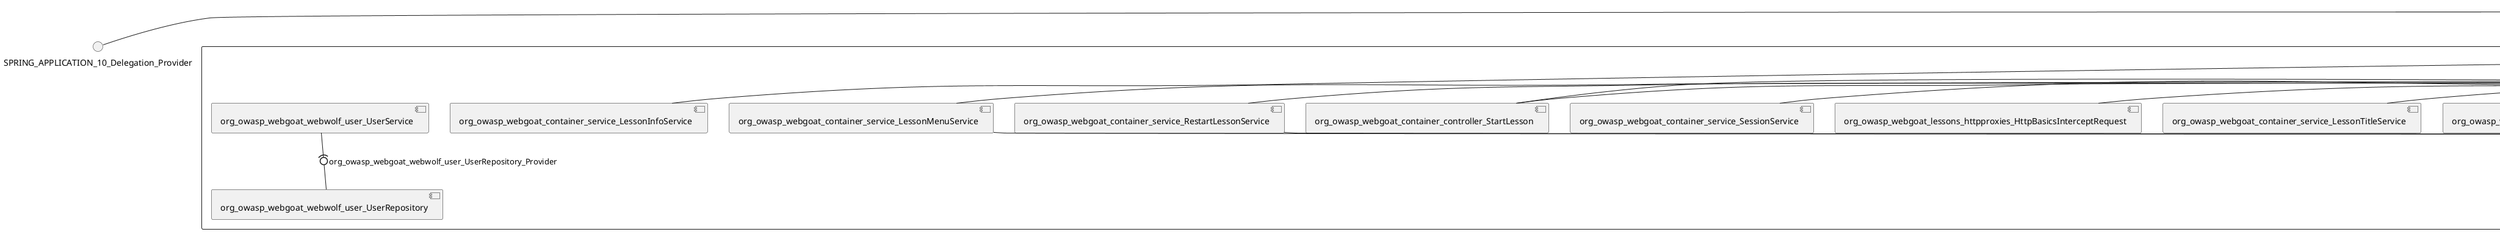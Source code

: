@startuml
skinparam fixCircleLabelOverlapping true
skinparam componentStyle uml2
() SPRING_APPLICATION_10_Delegation_Provider
() SPRING_APPLICATION_11_Delegation_Provider
() SPRING_APPLICATION_12_Delegation_Provider
() SPRING_APPLICATION_13_Delegation_Provider
() SPRING_APPLICATION_14_Delegation_Provider
() SPRING_APPLICATION_15_Delegation_Provider
() SPRING_APPLICATION_16_Delegation_Provider
() SPRING_APPLICATION_2_Delegation_Provider
() SPRING_APPLICATION_3_Delegation_Provider
() SPRING_APPLICATION_4_Delegation_Provider
() SPRING_APPLICATION_5_Delegation_Provider
() SPRING_APPLICATION_6_Delegation_Provider
() SPRING_APPLICATION_7_Delegation_Provider
() SPRING_APPLICATION_8_Delegation_Provider
() SPRING_APPLICATION_9_Delegation_Provider
() SPRING_APPLICATION_BypassRestrictions_FieldRestrictions_POST_Delegation_Provider
() SPRING_APPLICATION_BypassRestrictions_frontendValidation_POST_Delegation_Provider
() SPRING_APPLICATION_ChromeDevTools_dummy_POST_Delegation_Provider
() SPRING_APPLICATION_ChromeDevTools_network_POST_Delegation_Provider
() SPRING_APPLICATION_CrossSiteScriptingStored_stored_xss_POST_Delegation_Provider
() SPRING_APPLICATION_CrossSiteScriptingStored_stored_xss_follow_up_POST_Delegation_Provider
() SPRING_APPLICATION_CrossSiteScripting_attack1_POST_Delegation_Provider
() SPRING_APPLICATION_CrossSiteScripting_attack3_POST_Delegation_Provider
() SPRING_APPLICATION_CrossSiteScripting_attack4_POST_Delegation_Provider
() SPRING_APPLICATION_CrossSiteScripting_attack5a_GET_Delegation_Provider
() SPRING_APPLICATION_CrossSiteScripting_attack6a_POST_Delegation_Provider
() SPRING_APPLICATION_CrossSiteScripting_dom_follow_up_POST_Delegation_Provider
() SPRING_APPLICATION_CrossSiteScripting_phone_home_xss_POST_Delegation_Provider
() SPRING_APPLICATION_CrossSiteScripting_quiz_GET_POST_Delegation_Provider
() SPRING_APPLICATION_Delegation_Provider
() SPRING_APPLICATION_GET_10_Delegation_Provider
() SPRING_APPLICATION_GET_11_Delegation_Provider
() SPRING_APPLICATION_GET_2_Delegation_Provider
() SPRING_APPLICATION_GET_3_Delegation_Provider
() SPRING_APPLICATION_GET_4_Delegation_Provider
() SPRING_APPLICATION_GET_5_Delegation_Provider
() SPRING_APPLICATION_GET_6_Delegation_Provider
() SPRING_APPLICATION_GET_7_Delegation_Provider
() SPRING_APPLICATION_GET_8_Delegation_Provider
() SPRING_APPLICATION_GET_9_Delegation_Provider
() SPRING_APPLICATION_GET_Delegation_Provider
() SPRING_APPLICATION_HtmlTampering_task_POST_Delegation_Provider
() SPRING_APPLICATION_HttpBasics_attack1_POST_Delegation_Provider
() SPRING_APPLICATION_HttpBasics_attack2_POST_Delegation_Provider
() SPRING_APPLICATION_IDOR_diff_attributes_POST_Delegation_Provider
() SPRING_APPLICATION_IDOR_login_POST_Delegation_Provider
() SPRING_APPLICATION_IDOR_profile_alt_path_POST_Delegation_Provider
() SPRING_APPLICATION_InsecureDeserialization_task_POST_Delegation_Provider
() SPRING_APPLICATION_InsecureLogin_Delegation_Provider
() SPRING_APPLICATION_JWT_decode_POST_Delegation_Provider
() SPRING_APPLICATION_JWT_jku_Delegation_Provider
() SPRING_APPLICATION_JWT_kid_Delegation_Provider
() SPRING_APPLICATION_JWT_quiz_GET_POST_Delegation_Provider
() SPRING_APPLICATION_JWT_refresh_Delegation_Provider
() SPRING_APPLICATION_JWT_secret_POST_Delegation_Provider
() SPRING_APPLICATION_JWT_votings_Delegation_Provider
() SPRING_APPLICATION_LogSpoofing_log_bleeding_POST_Delegation_Provider
() SPRING_APPLICATION_LogSpoofing_log_spoofing_POST_Delegation_Provider
() SPRING_APPLICATION_POST_10_Delegation_Provider
() SPRING_APPLICATION_POST_11_Delegation_Provider
() SPRING_APPLICATION_POST_12_Delegation_Provider
() SPRING_APPLICATION_POST_13_Delegation_Provider
() SPRING_APPLICATION_POST_14_Delegation_Provider
() SPRING_APPLICATION_POST_15_Delegation_Provider
() SPRING_APPLICATION_POST_16_Delegation_Provider
() SPRING_APPLICATION_POST_17_Delegation_Provider
() SPRING_APPLICATION_POST_18_Delegation_Provider
() SPRING_APPLICATION_POST_2_Delegation_Provider
() SPRING_APPLICATION_POST_3_Delegation_Provider
() SPRING_APPLICATION_POST_4_Delegation_Provider
() SPRING_APPLICATION_POST_5_Delegation_Provider
() SPRING_APPLICATION_POST_6_Delegation_Provider
() SPRING_APPLICATION_POST_7_Delegation_Provider
() SPRING_APPLICATION_POST_8_Delegation_Provider
() SPRING_APPLICATION_POST_9_Delegation_Provider
() SPRING_APPLICATION_POST_Delegation_Provider
() SPRING_APPLICATION_PUT_Delegation_Provider
() SPRING_APPLICATION_PasswordReset_ForgotPassword_create_password_reset_link_POST_Delegation_Provider
() SPRING_APPLICATION_PasswordReset_SecurityQuestions_POST_Delegation_Provider
() SPRING_APPLICATION_PasswordReset_reset_Delegation_Provider
() SPRING_APPLICATION_PasswordReset_simple_mail_reset_POST_Delegation_Provider
() SPRING_APPLICATION_PathTraversal_profile_picture_GET_Delegation_Provider
() SPRING_APPLICATION_PathTraversal_profile_picture_fix_GET_Delegation_Provider
() SPRING_APPLICATION_PathTraversal_profile_upload_POST_Delegation_Provider
() SPRING_APPLICATION_PathTraversal_profile_upload_fix_POST_Delegation_Provider
() SPRING_APPLICATION_PathTraversal_profile_upload_remove_user_input_POST_Delegation_Provider
() SPRING_APPLICATION_PathTraversal_random_POST_Delegation_Provider
() SPRING_APPLICATION_PathTraversal_random_picture_GET_Delegation_Provider
() SPRING_APPLICATION_PathTraversal_zip_slip_Delegation_Provider
() SPRING_APPLICATION_SSRF_task1_POST_Delegation_Provider
() SPRING_APPLICATION_SSRF_task2_POST_Delegation_Provider
() SPRING_APPLICATION_SecurePasswords_assignment_POST_Delegation_Provider
() SPRING_APPLICATION_SqlInjectionAdvanced_attack6a_POST_Delegation_Provider
() SPRING_APPLICATION_SqlInjectionAdvanced_attack6b_POST_Delegation_Provider
() SPRING_APPLICATION_SqlInjectionAdvanced_challenge_Login_POST_Delegation_Provider
() SPRING_APPLICATION_SqlInjectionAdvanced_challenge_PUT_Delegation_Provider
() SPRING_APPLICATION_SqlInjectionAdvanced_quiz_GET_POST_Delegation_Provider
() SPRING_APPLICATION_SqlInjectionMitigations_attack10a_POST_Delegation_Provider
() SPRING_APPLICATION_SqlInjectionMitigations_attack10b_POST_Delegation_Provider
() SPRING_APPLICATION_SqlInjectionMitigations_attack12a_POST_Delegation_Provider
() SPRING_APPLICATION_SqlInjectionMitigations_servers_GET_Delegation_Provider
() SPRING_APPLICATION_SqlInjection_assignment5a_POST_Delegation_Provider
() SPRING_APPLICATION_SqlInjection_assignment5b_POST_Delegation_Provider
() SPRING_APPLICATION_SqlInjection_attack10_POST_Delegation_Provider
() SPRING_APPLICATION_SqlInjection_attack2_POST_Delegation_Provider
() SPRING_APPLICATION_SqlInjection_attack3_POST_Delegation_Provider
() SPRING_APPLICATION_SqlInjection_attack4_POST_Delegation_Provider
() SPRING_APPLICATION_SqlInjection_attack5_POST_Delegation_Provider
() SPRING_APPLICATION_SqlInjection_attack8_POST_Delegation_Provider
() SPRING_APPLICATION_SqlInjection_attack9_POST_Delegation_Provider
() SPRING_APPLICATION_SqlOnlyInputValidationOnKeywords_attack_POST_Delegation_Provider
() SPRING_APPLICATION_SqlOnlyInputValidation_attack_POST_Delegation_Provider
() SPRING_APPLICATION_VulnerableComponents_attack1_POST_Delegation_Provider
() SPRING_APPLICATION_WebWolf_GET_Delegation_Provider
() SPRING_APPLICATION_WebWolf_landing_Delegation_Provider
() SPRING_APPLICATION_WebWolf_mail_Delegation_Provider
() SPRING_APPLICATION_challenge_1_POST_Delegation_Provider
() SPRING_APPLICATION_challenge_5_POST_Delegation_Provider
() SPRING_APPLICATION_challenge_7_Delegation_Provider
() SPRING_APPLICATION_challenge_8_Delegation_Provider
() SPRING_APPLICATION_challenge_logo_Delegation_Provider
() SPRING_APPLICATION_cia_quiz_GET_POST_Delegation_Provider
() SPRING_APPLICATION_clientSideFiltering_attack1_POST_Delegation_Provider
() SPRING_APPLICATION_clientSideFiltering_challenge_store_coupons_GET_Delegation_Provider
() SPRING_APPLICATION_clientSideFiltering_getItForFree_POST_Delegation_Provider
() SPRING_APPLICATION_clientSideFiltering_salaries_GET_Delegation_Provider
() SPRING_APPLICATION_crypto_encoding_basic_auth_POST_Delegation_Provider
() SPRING_APPLICATION_crypto_encoding_xor_POST_Delegation_Provider
() SPRING_APPLICATION_crypto_hashing_POST_Delegation_Provider
() SPRING_APPLICATION_crypto_secure_defaults_POST_Delegation_Provider
() SPRING_APPLICATION_crypto_signing_verify_POST_Delegation_Provider
() SPRING_APPLICATION_csrf_feedback_message_POST_Delegation_Provider
() SPRING_APPLICATION_csrf_review_POST_Delegation_Provider
() SPRING_APPLICATION_files_GET_Delegation_Provider
() SPRING_APPLICATION_fileupload_POST_Delegation_Provider
() SPRING_APPLICATION_jwt_Delegation_Provider
() SPRING_APPLICATION_landing_Delegation_Provider
() SPRING_APPLICATION_lesson_template_Delegation_Provider
() SPRING_APPLICATION_login_oauth_mvc_GET_Delegation_Provider
() SPRING_APPLICATION_mail_DELETE_GET_POST_Delegation_Provider
() SPRING_APPLICATION_register_mvc_POST_Delegation_Provider
() SPRING_APPLICATION_registration_GET_Delegation_Provider
() SPRING_APPLICATION_requests_GET_Delegation_Provider
() SPRING_APPLICATION_scoreboard_data_GET_Delegation_Provider
() SPRING_APPLICATION_server_directory_GET_Delegation_Provider
() SPRING_APPLICATION_service_debug_labels_mvc_Delegation_Provider
() SPRING_APPLICATION_service_lessonoverview_mvc_Delegation_Provider
() SPRING_APPLICATION_xxe_comments_GET_Delegation_Provider
rectangle System {
[org_owasp_webgoat_container_HammerHead] [[webgoat-webgoat.repository#_oWmZAlX3Ee-Qk4FPP08dXQ]]
[org_owasp_webgoat_container_WebWolfRedirect] [[webgoat-webgoat.repository#_oWmZAlX3Ee-Qk4FPP08dXQ]]
[org_owasp_webgoat_container_controller_StartLesson] [[webgoat-webgoat.repository#_oWmZAlX3Ee-Qk4FPP08dXQ]]
[org_owasp_webgoat_container_controller_Welcome] [[webgoat-webgoat.repository#_oWmZAlX3Ee-Qk4FPP08dXQ]]
[org_owasp_webgoat_container_i18n_PluginMessages_Provider] [[webgoat-webgoat.repository#_oWmZAlX3Ee-Qk4FPP08dXQ]]
[org_owasp_webgoat_container_report_ReportCardController] [[webgoat-webgoat.repository#_oWmZAlX3Ee-Qk4FPP08dXQ]]
[org_owasp_webgoat_container_service_EnvironmentService] [[webgoat-webgoat.repository#_oWmZAlX3Ee-Qk4FPP08dXQ]]
[org_owasp_webgoat_container_service_HintService] [[webgoat-webgoat.repository#_oWmZAlX3Ee-Qk4FPP08dXQ]]
[org_owasp_webgoat_container_service_LabelDebugService] [[webgoat-webgoat.repository#_oWmZAlX3Ee-Qk4FPP08dXQ]]
[org_owasp_webgoat_container_service_LabelService] [[webgoat-webgoat.repository#_oWmZAlX3Ee-Qk4FPP08dXQ]]
[org_owasp_webgoat_container_service_LessonInfoService] [[webgoat-webgoat.repository#_oWmZAlX3Ee-Qk4FPP08dXQ]]
[org_owasp_webgoat_container_service_LessonMenuService] [[webgoat-webgoat.repository#_oWmZAlX3Ee-Qk4FPP08dXQ]]
[org_owasp_webgoat_container_service_LessonProgressService] [[webgoat-webgoat.repository#_oWmZAlX3Ee-Qk4FPP08dXQ]]
[org_owasp_webgoat_container_service_LessonTitleService] [[webgoat-webgoat.repository#_oWmZAlX3Ee-Qk4FPP08dXQ]]
[org_owasp_webgoat_container_service_RestartLessonService] [[webgoat-webgoat.repository#_oWmZAlX3Ee-Qk4FPP08dXQ]]
[org_owasp_webgoat_container_service_SessionService] [[webgoat-webgoat.repository#_oWmZAlX3Ee-Qk4FPP08dXQ]]
[org_owasp_webgoat_container_session_UserSessionData_Provider] [[webgoat-webgoat.repository#_oWmZAlX3Ee-Qk4FPP08dXQ]]
[org_owasp_webgoat_container_session_WebSession_Provider] [[webgoat-webgoat.repository#_oWmZAlX3Ee-Qk4FPP08dXQ]]
[org_owasp_webgoat_container_users_RegistrationController] [[webgoat-webgoat.repository#_oWmZAlX3Ee-Qk4FPP08dXQ]]
[org_owasp_webgoat_container_users_Scoreboard] [[webgoat-webgoat.repository#_oWmZAlX3Ee-Qk4FPP08dXQ]]
[org_owasp_webgoat_container_users_UserProgressRepository] [[webgoat-webgoat.repository#_oWmZAlX3Ee-Qk4FPP08dXQ]]
[org_owasp_webgoat_container_users_UserRepository] [[webgoat-webgoat.repository#_oWmZAlX3Ee-Qk4FPP08dXQ]]
[org_owasp_webgoat_container_users_UserService] [[webgoat-webgoat.repository#_oWmZAlX3Ee-Qk4FPP08dXQ]]
[org_owasp_webgoat_lessons_authbypass_VerifyAccount] [[webgoat-webgoat.repository#_oWmZAlX3Ee-Qk4FPP08dXQ]]
[org_owasp_webgoat_lessons_bypassrestrictions_BypassRestrictionsFieldRestrictions] [[webgoat-webgoat.repository#_oWmZAlX3Ee-Qk4FPP08dXQ]]
[org_owasp_webgoat_lessons_bypassrestrictions_BypassRestrictionsFrontendValidation] [[webgoat-webgoat.repository#_oWmZAlX3Ee-Qk4FPP08dXQ]]
[org_owasp_webgoat_lessons_challenges_FlagController] [[webgoat-webgoat.repository#_oWmZAlX3Ee-Qk4FPP08dXQ]]
[org_owasp_webgoat_lessons_challenges_challenge1_Assignment1] [[webgoat-webgoat.repository#_oWmZAlX3Ee-Qk4FPP08dXQ]]
[org_owasp_webgoat_lessons_challenges_challenge1_ImageServlet] [[webgoat-webgoat.repository#_oWmZAlX3Ee-Qk4FPP08dXQ]]
[org_owasp_webgoat_lessons_challenges_challenge5_Assignment5] [[webgoat-webgoat.repository#_oWmZAlX3Ee-Qk4FPP08dXQ]]
[org_owasp_webgoat_lessons_challenges_challenge7_Assignment7] [[webgoat-webgoat.repository#_oWmZAlX3Ee-Qk4FPP08dXQ]]
[org_owasp_webgoat_lessons_challenges_challenge8_Assignment8] [[webgoat-webgoat.repository#_oWmZAlX3Ee-Qk4FPP08dXQ]]
[org_owasp_webgoat_lessons_chromedevtools_NetworkDummy] [[webgoat-webgoat.repository#_oWmZAlX3Ee-Qk4FPP08dXQ]]
[org_owasp_webgoat_lessons_chromedevtools_NetworkLesson] [[webgoat-webgoat.repository#_oWmZAlX3Ee-Qk4FPP08dXQ]]
[org_owasp_webgoat_lessons_cia_CIAQuiz] [[webgoat-webgoat.repository#_oWmZAlX3Ee-Qk4FPP08dXQ]]
[org_owasp_webgoat_lessons_clientsidefiltering_ClientSideFilteringAssignment] [[webgoat-webgoat.repository#_oWmZAlX3Ee-Qk4FPP08dXQ]]
[org_owasp_webgoat_lessons_clientsidefiltering_ClientSideFilteringFreeAssignment] [[webgoat-webgoat.repository#_oWmZAlX3Ee-Qk4FPP08dXQ]]
[org_owasp_webgoat_lessons_clientsidefiltering_Salaries] [[webgoat-webgoat.repository#_oWmZAlX3Ee-Qk4FPP08dXQ]]
[org_owasp_webgoat_lessons_clientsidefiltering_ShopEndpoint] [[webgoat-webgoat.repository#_oWmZAlX3Ee-Qk4FPP08dXQ]]
[org_owasp_webgoat_lessons_cryptography_EncodingAssignment] [[webgoat-webgoat.repository#_oWmZAlX3Ee-Qk4FPP08dXQ]]
[org_owasp_webgoat_lessons_cryptography_HashingAssignment] [[webgoat-webgoat.repository#_oWmZAlX3Ee-Qk4FPP08dXQ]]
[org_owasp_webgoat_lessons_cryptography_SecureDefaultsAssignment] [[webgoat-webgoat.repository#_oWmZAlX3Ee-Qk4FPP08dXQ]]
[org_owasp_webgoat_lessons_cryptography_SigningAssignment] [[webgoat-webgoat.repository#_oWmZAlX3Ee-Qk4FPP08dXQ]]
[org_owasp_webgoat_lessons_cryptography_XOREncodingAssignment] [[webgoat-webgoat.repository#_oWmZAlX3Ee-Qk4FPP08dXQ]]
[org_owasp_webgoat_lessons_csrf_CSRFConfirmFlag1] [[webgoat-webgoat.repository#_oWmZAlX3Ee-Qk4FPP08dXQ]]
[org_owasp_webgoat_lessons_csrf_CSRFFeedback] [[webgoat-webgoat.repository#_oWmZAlX3Ee-Qk4FPP08dXQ]]
[org_owasp_webgoat_lessons_csrf_CSRFGetFlag] [[webgoat-webgoat.repository#_oWmZAlX3Ee-Qk4FPP08dXQ]]
[org_owasp_webgoat_lessons_csrf_CSRFLogin] [[webgoat-webgoat.repository#_oWmZAlX3Ee-Qk4FPP08dXQ]]
[org_owasp_webgoat_lessons_csrf_ForgedReviews] [[webgoat-webgoat.repository#_oWmZAlX3Ee-Qk4FPP08dXQ]]
[org_owasp_webgoat_lessons_csrf_ObjectMapper_Provider] [[webgoat-webgoat.repository#_oWmZAlX3Ee-Qk4FPP08dXQ]]
[org_owasp_webgoat_lessons_deserialization_InsecureDeserializationTask] [[webgoat-webgoat.repository#_oWmZAlX3Ee-Qk4FPP08dXQ]]
[org_owasp_webgoat_lessons_hijacksession_HijackSessionAssignment] [[webgoat-webgoat.repository#_oWmZAlX3Ee-Qk4FPP08dXQ]]
[org_owasp_webgoat_lessons_hijacksession_cas_HijackSessionAuthenticationProvider] [[webgoat-webgoat.repository#_oWmZAlX3Ee-Qk4FPP08dXQ]]
[org_owasp_webgoat_lessons_htmltampering_HtmlTamperingTask] [[webgoat-webgoat.repository#_oWmZAlX3Ee-Qk4FPP08dXQ]]
[org_owasp_webgoat_lessons_httpbasics_HttpBasicsLesson] [[webgoat-webgoat.repository#_oWmZAlX3Ee-Qk4FPP08dXQ]]
[org_owasp_webgoat_lessons_httpbasics_HttpBasicsQuiz] [[webgoat-webgoat.repository#_oWmZAlX3Ee-Qk4FPP08dXQ]]
[org_owasp_webgoat_lessons_httpproxies_HttpBasicsInterceptRequest] [[webgoat-webgoat.repository#_oWmZAlX3Ee-Qk4FPP08dXQ]]
[org_owasp_webgoat_lessons_idor_IDORDiffAttributes] [[webgoat-webgoat.repository#_oWmZAlX3Ee-Qk4FPP08dXQ]]
[org_owasp_webgoat_lessons_idor_IDOREditOtherProfile] [[webgoat-webgoat.repository#_oWmZAlX3Ee-Qk4FPP08dXQ]]
[org_owasp_webgoat_lessons_idor_IDORLogin] [[webgoat-webgoat.repository#_oWmZAlX3Ee-Qk4FPP08dXQ]]
[org_owasp_webgoat_lessons_idor_IDORViewOtherProfile] [[webgoat-webgoat.repository#_oWmZAlX3Ee-Qk4FPP08dXQ]]
[org_owasp_webgoat_lessons_idor_IDORViewOwnProfile] [[webgoat-webgoat.repository#_oWmZAlX3Ee-Qk4FPP08dXQ]]
[org_owasp_webgoat_lessons_idor_IDORViewOwnProfileAltUrl] [[webgoat-webgoat.repository#_oWmZAlX3Ee-Qk4FPP08dXQ]]
[org_owasp_webgoat_lessons_insecurelogin_InsecureLoginTask] [[webgoat-webgoat.repository#_oWmZAlX3Ee-Qk4FPP08dXQ]]
[org_owasp_webgoat_lessons_jwt_JWTDecodeEndpoint] [[webgoat-webgoat.repository#_oWmZAlX3Ee-Qk4FPP08dXQ]]
[org_owasp_webgoat_lessons_jwt_JWTQuiz] [[webgoat-webgoat.repository#_oWmZAlX3Ee-Qk4FPP08dXQ]]
[org_owasp_webgoat_lessons_jwt_JWTRefreshEndpoint] [[webgoat-webgoat.repository#_oWmZAlX3Ee-Qk4FPP08dXQ]]
[org_owasp_webgoat_lessons_jwt_JWTSecretKeyEndpoint] [[webgoat-webgoat.repository#_oWmZAlX3Ee-Qk4FPP08dXQ]]
[org_owasp_webgoat_lessons_jwt_JWTVotesEndpoint] [[webgoat-webgoat.repository#_oWmZAlX3Ee-Qk4FPP08dXQ]]
[org_owasp_webgoat_lessons_jwt_claimmisuse_JWTHeaderJKUEndpoint] [[webgoat-webgoat.repository#_oWmZAlX3Ee-Qk4FPP08dXQ]]
[org_owasp_webgoat_lessons_jwt_claimmisuse_JWTHeaderKIDEndpoint] [[webgoat-webgoat.repository#_oWmZAlX3Ee-Qk4FPP08dXQ]]
[org_owasp_webgoat_lessons_lessontemplate_SampleAttack] [[webgoat-webgoat.repository#_oWmZAlX3Ee-Qk4FPP08dXQ]]
[org_owasp_webgoat_lessons_logging_LogBleedingTask] [[webgoat-webgoat.repository#_oWmZAlX3Ee-Qk4FPP08dXQ]]
[org_owasp_webgoat_lessons_logging_LogSpoofingTask] [[webgoat-webgoat.repository#_oWmZAlX3Ee-Qk4FPP08dXQ]]
[org_owasp_webgoat_lessons_missingac_MissingFunctionACHiddenMenus] [[webgoat-webgoat.repository#_oWmZAlX3Ee-Qk4FPP08dXQ]]
[org_owasp_webgoat_lessons_missingac_MissingFunctionACUsers] [[webgoat-webgoat.repository#_oWmZAlX3Ee-Qk4FPP08dXQ]]
[org_owasp_webgoat_lessons_missingac_MissingFunctionACYourHash] [[webgoat-webgoat.repository#_oWmZAlX3Ee-Qk4FPP08dXQ]]
[org_owasp_webgoat_lessons_missingac_MissingFunctionACYourHashAdmin] [[webgoat-webgoat.repository#_oWmZAlX3Ee-Qk4FPP08dXQ]]
[org_owasp_webgoat_lessons_passwordreset_QuestionsAssignment] [[webgoat-webgoat.repository#_oWmZAlX3Ee-Qk4FPP08dXQ]]
[org_owasp_webgoat_lessons_passwordreset_ResetLinkAssignment] [[webgoat-webgoat.repository#_oWmZAlX3Ee-Qk4FPP08dXQ]]
[org_owasp_webgoat_lessons_passwordreset_ResetLinkAssignmentForgotPassword] [[webgoat-webgoat.repository#_oWmZAlX3Ee-Qk4FPP08dXQ]]
[org_owasp_webgoat_lessons_passwordreset_SecurityQuestionAssignment] [[webgoat-webgoat.repository#_oWmZAlX3Ee-Qk4FPP08dXQ]]
[org_owasp_webgoat_lessons_passwordreset_SimpleMailAssignment] [[webgoat-webgoat.repository#_oWmZAlX3Ee-Qk4FPP08dXQ]]
[org_owasp_webgoat_lessons_passwordreset_TriedQuestions] [[webgoat-webgoat.repository#_oWmZAlX3Ee-Qk4FPP08dXQ]]
[org_owasp_webgoat_lessons_pathtraversal_ProfileUpload] [[webgoat-webgoat.repository#_oWmZAlX3Ee-Qk4FPP08dXQ]]
[org_owasp_webgoat_lessons_pathtraversal_ProfileUploadFix] [[webgoat-webgoat.repository#_oWmZAlX3Ee-Qk4FPP08dXQ]]
[org_owasp_webgoat_lessons_pathtraversal_ProfileUploadRemoveUserInput] [[webgoat-webgoat.repository#_oWmZAlX3Ee-Qk4FPP08dXQ]]
[org_owasp_webgoat_lessons_pathtraversal_ProfileUploadRetrieval] [[webgoat-webgoat.repository#_oWmZAlX3Ee-Qk4FPP08dXQ]]
[org_owasp_webgoat_lessons_pathtraversal_ProfileZipSlip] [[webgoat-webgoat.repository#_oWmZAlX3Ee-Qk4FPP08dXQ]]
[org_owasp_webgoat_lessons_securepasswords_SecurePasswordsAssignment] [[webgoat-webgoat.repository#_oWmZAlX3Ee-Qk4FPP08dXQ]]
[org_owasp_webgoat_lessons_spoofcookie_SpoofCookieAssignment] [[webgoat-webgoat.repository#_oWmZAlX3Ee-Qk4FPP08dXQ]]
[org_owasp_webgoat_lessons_sqlinjection_advanced_SqlInjectionChallenge] [[webgoat-webgoat.repository#_oWmZAlX3Ee-Qk4FPP08dXQ]]
[org_owasp_webgoat_lessons_sqlinjection_advanced_SqlInjectionChallengeLogin] [[webgoat-webgoat.repository#_oWmZAlX3Ee-Qk4FPP08dXQ]]
[org_owasp_webgoat_lessons_sqlinjection_advanced_SqlInjectionLesson6a] [[webgoat-webgoat.repository#_oWmZAlX3Ee-Qk4FPP08dXQ]]
[org_owasp_webgoat_lessons_sqlinjection_advanced_SqlInjectionLesson6b] [[webgoat-webgoat.repository#_oWmZAlX3Ee-Qk4FPP08dXQ]]
[org_owasp_webgoat_lessons_sqlinjection_advanced_SqlInjectionQuiz] [[webgoat-webgoat.repository#_oWmZAlX3Ee-Qk4FPP08dXQ]]
[org_owasp_webgoat_lessons_sqlinjection_introduction_SqlInjectionLesson10] [[webgoat-webgoat.repository#_oWmZAlX3Ee-Qk4FPP08dXQ]]
[org_owasp_webgoat_lessons_sqlinjection_introduction_SqlInjectionLesson2] [[webgoat-webgoat.repository#_oWmZAlX3Ee-Qk4FPP08dXQ]]
[org_owasp_webgoat_lessons_sqlinjection_introduction_SqlInjectionLesson3] [[webgoat-webgoat.repository#_oWmZAlX3Ee-Qk4FPP08dXQ]]
[org_owasp_webgoat_lessons_sqlinjection_introduction_SqlInjectionLesson4] [[webgoat-webgoat.repository#_oWmZAlX3Ee-Qk4FPP08dXQ]]
[org_owasp_webgoat_lessons_sqlinjection_introduction_SqlInjectionLesson5] [[webgoat-webgoat.repository#_oWmZAlX3Ee-Qk4FPP08dXQ]]
[org_owasp_webgoat_lessons_sqlinjection_introduction_SqlInjectionLesson5a] [[webgoat-webgoat.repository#_oWmZAlX3Ee-Qk4FPP08dXQ]]
[org_owasp_webgoat_lessons_sqlinjection_introduction_SqlInjectionLesson5b] [[webgoat-webgoat.repository#_oWmZAlX3Ee-Qk4FPP08dXQ]]
[org_owasp_webgoat_lessons_sqlinjection_introduction_SqlInjectionLesson8] [[webgoat-webgoat.repository#_oWmZAlX3Ee-Qk4FPP08dXQ]]
[org_owasp_webgoat_lessons_sqlinjection_introduction_SqlInjectionLesson9] [[webgoat-webgoat.repository#_oWmZAlX3Ee-Qk4FPP08dXQ]]
[org_owasp_webgoat_lessons_sqlinjection_mitigation_Servers] [[webgoat-webgoat.repository#_oWmZAlX3Ee-Qk4FPP08dXQ]]
[org_owasp_webgoat_lessons_sqlinjection_mitigation_SqlInjectionLesson10a] [[webgoat-webgoat.repository#_oWmZAlX3Ee-Qk4FPP08dXQ]]
[org_owasp_webgoat_lessons_sqlinjection_mitigation_SqlInjectionLesson10b] [[webgoat-webgoat.repository#_oWmZAlX3Ee-Qk4FPP08dXQ]]
[org_owasp_webgoat_lessons_sqlinjection_mitigation_SqlInjectionLesson13] [[webgoat-webgoat.repository#_oWmZAlX3Ee-Qk4FPP08dXQ]]
[org_owasp_webgoat_lessons_sqlinjection_mitigation_SqlOnlyInputValidation] [[webgoat-webgoat.repository#_oWmZAlX3Ee-Qk4FPP08dXQ]]
[org_owasp_webgoat_lessons_sqlinjection_mitigation_SqlOnlyInputValidationOnKeywords] [[webgoat-webgoat.repository#_oWmZAlX3Ee-Qk4FPP08dXQ]]
[org_owasp_webgoat_lessons_ssrf_SSRFTask1] [[webgoat-webgoat.repository#_oWmZAlX3Ee-Qk4FPP08dXQ]]
[org_owasp_webgoat_lessons_ssrf_SSRFTask2] [[webgoat-webgoat.repository#_oWmZAlX3Ee-Qk4FPP08dXQ]]
[org_owasp_webgoat_lessons_vulnerablecomponents_VulnerableComponentsLesson] [[webgoat-webgoat.repository#_oWmZAlX3Ee-Qk4FPP08dXQ]]
[org_owasp_webgoat_lessons_webwolfintroduction_LandingAssignment] [[webgoat-webgoat.repository#_oWmZAlX3Ee-Qk4FPP08dXQ]]
[org_owasp_webgoat_lessons_webwolfintroduction_MailAssignment] [[webgoat-webgoat.repository#_oWmZAlX3Ee-Qk4FPP08dXQ]]
[org_owasp_webgoat_lessons_xss_CrossSiteScriptingLesson1] [[webgoat-webgoat.repository#_oWmZAlX3Ee-Qk4FPP08dXQ]]
[org_owasp_webgoat_lessons_xss_CrossSiteScriptingLesson3] [[webgoat-webgoat.repository#_oWmZAlX3Ee-Qk4FPP08dXQ]]
[org_owasp_webgoat_lessons_xss_CrossSiteScriptingLesson4] [[webgoat-webgoat.repository#_oWmZAlX3Ee-Qk4FPP08dXQ]]
[org_owasp_webgoat_lessons_xss_CrossSiteScriptingLesson5a] [[webgoat-webgoat.repository#_oWmZAlX3Ee-Qk4FPP08dXQ]]
[org_owasp_webgoat_lessons_xss_CrossSiteScriptingLesson6a] [[webgoat-webgoat.repository#_oWmZAlX3Ee-Qk4FPP08dXQ]]
[org_owasp_webgoat_lessons_xss_CrossSiteScriptingQuiz] [[webgoat-webgoat.repository#_oWmZAlX3Ee-Qk4FPP08dXQ]]
[org_owasp_webgoat_lessons_xss_DOMCrossSiteScripting] [[webgoat-webgoat.repository#_oWmZAlX3Ee-Qk4FPP08dXQ]]
[org_owasp_webgoat_lessons_xss_DOMCrossSiteScriptingVerifier] [[webgoat-webgoat.repository#_oWmZAlX3Ee-Qk4FPP08dXQ]]
[org_owasp_webgoat_lessons_xss_stored_StoredCrossSiteScriptingVerifier] [[webgoat-webgoat.repository#_oWmZAlX3Ee-Qk4FPP08dXQ]]
[org_owasp_webgoat_lessons_xss_stored_StoredXssComments] [[webgoat-webgoat.repository#_oWmZAlX3Ee-Qk4FPP08dXQ]]
[org_owasp_webgoat_lessons_xxe_BlindSendFileAssignment] [[webgoat-webgoat.repository#_oWmZAlX3Ee-Qk4FPP08dXQ]]
[org_owasp_webgoat_lessons_xxe_CommentsCache] [[webgoat-webgoat.repository#_oWmZAlX3Ee-Qk4FPP08dXQ]]
[org_owasp_webgoat_lessons_xxe_CommentsEndpoint] [[webgoat-webgoat.repository#_oWmZAlX3Ee-Qk4FPP08dXQ]]
[org_owasp_webgoat_lessons_xxe_ContentTypeAssignment] [[webgoat-webgoat.repository#_oWmZAlX3Ee-Qk4FPP08dXQ]]
[org_owasp_webgoat_lessons_xxe_SimpleXXE] [[webgoat-webgoat.repository#_oWmZAlX3Ee-Qk4FPP08dXQ]]
[org_owasp_webgoat_webwolf_FileServer] [[webgoat-webgoat.repository#_oWmZAlX3Ee-Qk4FPP08dXQ]]
[org_owasp_webgoat_webwolf_jwt_JWTController] [[webgoat-webgoat.repository#_oWmZAlX3Ee-Qk4FPP08dXQ]]
[org_owasp_webgoat_webwolf_mailbox_MailboxController] [[webgoat-webgoat.repository#_oWmZAlX3Ee-Qk4FPP08dXQ]]
[org_owasp_webgoat_webwolf_mailbox_MailboxRepository] [[webgoat-webgoat.repository#_oWmZAlX3Ee-Qk4FPP08dXQ]]
[org_owasp_webgoat_webwolf_requests_LandingPage] [[webgoat-webgoat.repository#_oWmZAlX3Ee-Qk4FPP08dXQ]]
[org_owasp_webgoat_webwolf_requests_Requests] [[webgoat-webgoat.repository#_oWmZAlX3Ee-Qk4FPP08dXQ]]
[org_owasp_webgoat_webwolf_user_UserRepository] [[webgoat-webgoat.repository#_oWmZAlX3Ee-Qk4FPP08dXQ]]
[org_owasp_webgoat_webwolf_user_UserService] [[webgoat-webgoat.repository#_oWmZAlX3Ee-Qk4FPP08dXQ]]
port SPRING_APPLICATION_10_Provider
SPRING_APPLICATION_10_Delegation_Provider - SPRING_APPLICATION_10_Provider
SPRING_APPLICATION_10_Provider - [org_owasp_webgoat_container_controller_StartLesson]
port SPRING_APPLICATION_11_Provider
SPRING_APPLICATION_11_Delegation_Provider - SPRING_APPLICATION_11_Provider
SPRING_APPLICATION_11_Provider - [org_owasp_webgoat_container_service_LabelDebugService]
port SPRING_APPLICATION_12_Provider
SPRING_APPLICATION_12_Delegation_Provider - SPRING_APPLICATION_12_Provider
SPRING_APPLICATION_12_Provider - [org_owasp_webgoat_container_service_LessonInfoService]
port SPRING_APPLICATION_13_Provider
SPRING_APPLICATION_13_Delegation_Provider - SPRING_APPLICATION_13_Provider
SPRING_APPLICATION_13_Provider - [org_owasp_webgoat_container_service_LessonMenuService]
port SPRING_APPLICATION_14_Provider
SPRING_APPLICATION_14_Delegation_Provider - SPRING_APPLICATION_14_Provider
SPRING_APPLICATION_14_Provider - [org_owasp_webgoat_lessons_cryptography_SigningAssignment]
port SPRING_APPLICATION_15_Provider
SPRING_APPLICATION_15_Delegation_Provider - SPRING_APPLICATION_15_Provider
SPRING_APPLICATION_15_Provider - [org_owasp_webgoat_lessons_cryptography_HashingAssignment]
port SPRING_APPLICATION_16_Provider
SPRING_APPLICATION_16_Delegation_Provider - SPRING_APPLICATION_16_Provider
SPRING_APPLICATION_16_Provider - [org_owasp_webgoat_container_service_RestartLessonService]
port SPRING_APPLICATION_2_Provider
SPRING_APPLICATION_2_Delegation_Provider - SPRING_APPLICATION_2_Provider
SPRING_APPLICATION_2_Provider - [org_owasp_webgoat_container_service_SessionService]
port SPRING_APPLICATION_3_Provider
SPRING_APPLICATION_3_Delegation_Provider - SPRING_APPLICATION_3_Provider
SPRING_APPLICATION_3_Provider - [org_owasp_webgoat_webwolf_FileServer]
port SPRING_APPLICATION_4_Provider
SPRING_APPLICATION_4_Delegation_Provider - SPRING_APPLICATION_4_Provider
SPRING_APPLICATION_4_Provider - [org_owasp_webgoat_lessons_httpproxies_HttpBasicsInterceptRequest]
port SPRING_APPLICATION_5_Provider
SPRING_APPLICATION_5_Delegation_Provider - SPRING_APPLICATION_5_Provider
SPRING_APPLICATION_5_Provider - [org_owasp_webgoat_container_service_LessonTitleService]
port SPRING_APPLICATION_6_Provider
SPRING_APPLICATION_6_Delegation_Provider - SPRING_APPLICATION_6_Provider
SPRING_APPLICATION_6_Provider - [org_owasp_webgoat_lessons_xxe_SimpleXXE]
port SPRING_APPLICATION_7_Provider
SPRING_APPLICATION_7_Delegation_Provider - SPRING_APPLICATION_7_Provider
SPRING_APPLICATION_7_Provider - [org_owasp_webgoat_container_controller_StartLesson]
port SPRING_APPLICATION_8_Provider
SPRING_APPLICATION_8_Delegation_Provider - SPRING_APPLICATION_8_Provider
SPRING_APPLICATION_8_Provider - [org_owasp_webgoat_lessons_jwt_JWTSecretKeyEndpoint]
port SPRING_APPLICATION_9_Provider
SPRING_APPLICATION_9_Delegation_Provider - SPRING_APPLICATION_9_Provider
SPRING_APPLICATION_9_Provider - [org_owasp_webgoat_lessons_cryptography_HashingAssignment]
port SPRING_APPLICATION_BypassRestrictions_FieldRestrictions_POST_Provider
SPRING_APPLICATION_BypassRestrictions_FieldRestrictions_POST_Delegation_Provider - SPRING_APPLICATION_BypassRestrictions_FieldRestrictions_POST_Provider
SPRING_APPLICATION_BypassRestrictions_FieldRestrictions_POST_Provider - [org_owasp_webgoat_lessons_bypassrestrictions_BypassRestrictionsFieldRestrictions]
port SPRING_APPLICATION_BypassRestrictions_frontendValidation_POST_Provider
SPRING_APPLICATION_BypassRestrictions_frontendValidation_POST_Delegation_Provider - SPRING_APPLICATION_BypassRestrictions_frontendValidation_POST_Provider
SPRING_APPLICATION_BypassRestrictions_frontendValidation_POST_Provider - [org_owasp_webgoat_lessons_bypassrestrictions_BypassRestrictionsFrontendValidation]
port SPRING_APPLICATION_ChromeDevTools_dummy_POST_Provider
SPRING_APPLICATION_ChromeDevTools_dummy_POST_Delegation_Provider - SPRING_APPLICATION_ChromeDevTools_dummy_POST_Provider
SPRING_APPLICATION_ChromeDevTools_dummy_POST_Provider - [org_owasp_webgoat_lessons_chromedevtools_NetworkDummy]
port SPRING_APPLICATION_ChromeDevTools_network_POST_Provider
SPRING_APPLICATION_ChromeDevTools_network_POST_Delegation_Provider - SPRING_APPLICATION_ChromeDevTools_network_POST_Provider
SPRING_APPLICATION_ChromeDevTools_network_POST_Provider - [org_owasp_webgoat_lessons_chromedevtools_NetworkLesson]
port SPRING_APPLICATION_CrossSiteScriptingStored_stored_xss_POST_Provider
SPRING_APPLICATION_CrossSiteScriptingStored_stored_xss_POST_Delegation_Provider - SPRING_APPLICATION_CrossSiteScriptingStored_stored_xss_POST_Provider
SPRING_APPLICATION_CrossSiteScriptingStored_stored_xss_POST_Provider - [org_owasp_webgoat_lessons_xss_stored_StoredXssComments]
port SPRING_APPLICATION_CrossSiteScriptingStored_stored_xss_follow_up_POST_Provider
SPRING_APPLICATION_CrossSiteScriptingStored_stored_xss_follow_up_POST_Delegation_Provider - SPRING_APPLICATION_CrossSiteScriptingStored_stored_xss_follow_up_POST_Provider
SPRING_APPLICATION_CrossSiteScriptingStored_stored_xss_follow_up_POST_Provider - [org_owasp_webgoat_lessons_xss_stored_StoredCrossSiteScriptingVerifier]
port SPRING_APPLICATION_CrossSiteScripting_attack1_POST_Provider
SPRING_APPLICATION_CrossSiteScripting_attack1_POST_Delegation_Provider - SPRING_APPLICATION_CrossSiteScripting_attack1_POST_Provider
SPRING_APPLICATION_CrossSiteScripting_attack1_POST_Provider - [org_owasp_webgoat_lessons_xss_CrossSiteScriptingLesson1]
port SPRING_APPLICATION_CrossSiteScripting_attack3_POST_Provider
SPRING_APPLICATION_CrossSiteScripting_attack3_POST_Delegation_Provider - SPRING_APPLICATION_CrossSiteScripting_attack3_POST_Provider
SPRING_APPLICATION_CrossSiteScripting_attack3_POST_Provider - [org_owasp_webgoat_lessons_xss_CrossSiteScriptingLesson3]
port SPRING_APPLICATION_CrossSiteScripting_attack4_POST_Provider
SPRING_APPLICATION_CrossSiteScripting_attack4_POST_Delegation_Provider - SPRING_APPLICATION_CrossSiteScripting_attack4_POST_Provider
SPRING_APPLICATION_CrossSiteScripting_attack4_POST_Provider - [org_owasp_webgoat_lessons_xss_CrossSiteScriptingLesson4]
port SPRING_APPLICATION_CrossSiteScripting_attack5a_GET_Provider
SPRING_APPLICATION_CrossSiteScripting_attack5a_GET_Delegation_Provider - SPRING_APPLICATION_CrossSiteScripting_attack5a_GET_Provider
SPRING_APPLICATION_CrossSiteScripting_attack5a_GET_Provider - [org_owasp_webgoat_lessons_xss_CrossSiteScriptingLesson5a]
port SPRING_APPLICATION_CrossSiteScripting_attack6a_POST_Provider
SPRING_APPLICATION_CrossSiteScripting_attack6a_POST_Delegation_Provider - SPRING_APPLICATION_CrossSiteScripting_attack6a_POST_Provider
SPRING_APPLICATION_CrossSiteScripting_attack6a_POST_Provider - [org_owasp_webgoat_lessons_xss_CrossSiteScriptingLesson6a]
port SPRING_APPLICATION_CrossSiteScripting_dom_follow_up_POST_Provider
SPRING_APPLICATION_CrossSiteScripting_dom_follow_up_POST_Delegation_Provider - SPRING_APPLICATION_CrossSiteScripting_dom_follow_up_POST_Provider
SPRING_APPLICATION_CrossSiteScripting_dom_follow_up_POST_Provider - [org_owasp_webgoat_lessons_xss_DOMCrossSiteScriptingVerifier]
port SPRING_APPLICATION_CrossSiteScripting_phone_home_xss_POST_Provider
SPRING_APPLICATION_CrossSiteScripting_phone_home_xss_POST_Delegation_Provider - SPRING_APPLICATION_CrossSiteScripting_phone_home_xss_POST_Provider
SPRING_APPLICATION_CrossSiteScripting_phone_home_xss_POST_Provider - [org_owasp_webgoat_lessons_xss_DOMCrossSiteScripting]
port SPRING_APPLICATION_CrossSiteScripting_quiz_GET_POST_Provider
SPRING_APPLICATION_CrossSiteScripting_quiz_GET_POST_Delegation_Provider - SPRING_APPLICATION_CrossSiteScripting_quiz_GET_POST_Provider
SPRING_APPLICATION_CrossSiteScripting_quiz_GET_POST_Provider - [org_owasp_webgoat_lessons_xss_CrossSiteScriptingQuiz]
port SPRING_APPLICATION_Provider
SPRING_APPLICATION_Delegation_Provider - SPRING_APPLICATION_Provider
SPRING_APPLICATION_Provider - [org_owasp_webgoat_container_HammerHead]
port SPRING_APPLICATION_GET_10_Provider
SPRING_APPLICATION_GET_10_Delegation_Provider - SPRING_APPLICATION_GET_10_Provider
SPRING_APPLICATION_GET_10_Provider - [org_owasp_webgoat_lessons_cryptography_EncodingAssignment]
port SPRING_APPLICATION_GET_11_Provider
SPRING_APPLICATION_GET_11_Delegation_Provider - SPRING_APPLICATION_GET_11_Provider
SPRING_APPLICATION_GET_11_Provider - [org_owasp_webgoat_lessons_missingac_MissingFunctionACUsers]
port SPRING_APPLICATION_GET_2_Provider
SPRING_APPLICATION_GET_2_Delegation_Provider - SPRING_APPLICATION_GET_2_Provider
SPRING_APPLICATION_GET_2_Provider - [org_owasp_webgoat_container_report_ReportCardController]
port SPRING_APPLICATION_GET_3_Provider
SPRING_APPLICATION_GET_3_Delegation_Provider - SPRING_APPLICATION_GET_3_Provider
SPRING_APPLICATION_GET_3_Provider - [org_owasp_webgoat_lessons_csrf_ForgedReviews]
port SPRING_APPLICATION_GET_4_Provider
SPRING_APPLICATION_GET_4_Delegation_Provider - SPRING_APPLICATION_GET_4_Provider
SPRING_APPLICATION_GET_4_Provider - [org_owasp_webgoat_container_service_LabelService]
port SPRING_APPLICATION_GET_5_Provider
SPRING_APPLICATION_GET_5_Delegation_Provider - SPRING_APPLICATION_GET_5_Provider
SPRING_APPLICATION_GET_5_Provider - [org_owasp_webgoat_lessons_spoofcookie_SpoofCookieAssignment]
port SPRING_APPLICATION_GET_6_Provider
SPRING_APPLICATION_GET_6_Delegation_Provider - SPRING_APPLICATION_GET_6_Provider
SPRING_APPLICATION_GET_6_Provider - [org_owasp_webgoat_lessons_idor_IDORViewOtherProfile]
port SPRING_APPLICATION_GET_7_Provider
SPRING_APPLICATION_GET_7_Delegation_Provider - SPRING_APPLICATION_GET_7_Provider
SPRING_APPLICATION_GET_7_Provider - [org_owasp_webgoat_lessons_xss_stored_StoredXssComments]
port SPRING_APPLICATION_GET_8_Provider
SPRING_APPLICATION_GET_8_Delegation_Provider - SPRING_APPLICATION_GET_8_Provider
SPRING_APPLICATION_GET_8_Provider - [org_owasp_webgoat_container_controller_Welcome]
port SPRING_APPLICATION_GET_9_Provider
SPRING_APPLICATION_GET_9_Delegation_Provider - SPRING_APPLICATION_GET_9_Provider
SPRING_APPLICATION_GET_9_Provider - [org_owasp_webgoat_lessons_idor_IDORViewOwnProfile]
port SPRING_APPLICATION_GET_Provider
SPRING_APPLICATION_GET_Delegation_Provider - SPRING_APPLICATION_GET_Provider
SPRING_APPLICATION_GET_Provider - [org_owasp_webgoat_container_service_HintService]
port SPRING_APPLICATION_HtmlTampering_task_POST_Provider
SPRING_APPLICATION_HtmlTampering_task_POST_Delegation_Provider - SPRING_APPLICATION_HtmlTampering_task_POST_Provider
SPRING_APPLICATION_HtmlTampering_task_POST_Provider - [org_owasp_webgoat_lessons_htmltampering_HtmlTamperingTask]
port SPRING_APPLICATION_HttpBasics_attack1_POST_Provider
SPRING_APPLICATION_HttpBasics_attack1_POST_Delegation_Provider - SPRING_APPLICATION_HttpBasics_attack1_POST_Provider
SPRING_APPLICATION_HttpBasics_attack1_POST_Provider - [org_owasp_webgoat_lessons_httpbasics_HttpBasicsLesson]
port SPRING_APPLICATION_HttpBasics_attack2_POST_Provider
SPRING_APPLICATION_HttpBasics_attack2_POST_Delegation_Provider - SPRING_APPLICATION_HttpBasics_attack2_POST_Provider
SPRING_APPLICATION_HttpBasics_attack2_POST_Provider - [org_owasp_webgoat_lessons_httpbasics_HttpBasicsQuiz]
port SPRING_APPLICATION_IDOR_diff_attributes_POST_Provider
SPRING_APPLICATION_IDOR_diff_attributes_POST_Delegation_Provider - SPRING_APPLICATION_IDOR_diff_attributes_POST_Provider
SPRING_APPLICATION_IDOR_diff_attributes_POST_Provider - [org_owasp_webgoat_lessons_idor_IDORDiffAttributes]
port SPRING_APPLICATION_IDOR_login_POST_Provider
SPRING_APPLICATION_IDOR_login_POST_Delegation_Provider - SPRING_APPLICATION_IDOR_login_POST_Provider
SPRING_APPLICATION_IDOR_login_POST_Provider - [org_owasp_webgoat_lessons_idor_IDORLogin]
port SPRING_APPLICATION_IDOR_profile_alt_path_POST_Provider
SPRING_APPLICATION_IDOR_profile_alt_path_POST_Delegation_Provider - SPRING_APPLICATION_IDOR_profile_alt_path_POST_Provider
SPRING_APPLICATION_IDOR_profile_alt_path_POST_Provider - [org_owasp_webgoat_lessons_idor_IDORViewOwnProfileAltUrl]
port SPRING_APPLICATION_InsecureDeserialization_task_POST_Provider
SPRING_APPLICATION_InsecureDeserialization_task_POST_Delegation_Provider - SPRING_APPLICATION_InsecureDeserialization_task_POST_Provider
SPRING_APPLICATION_InsecureDeserialization_task_POST_Provider - [org_owasp_webgoat_lessons_deserialization_InsecureDeserializationTask]
port SPRING_APPLICATION_InsecureLogin_Provider
SPRING_APPLICATION_InsecureLogin_Delegation_Provider - SPRING_APPLICATION_InsecureLogin_Provider
SPRING_APPLICATION_InsecureLogin_Provider - [org_owasp_webgoat_lessons_insecurelogin_InsecureLoginTask]
port SPRING_APPLICATION_JWT_decode_POST_Provider
SPRING_APPLICATION_JWT_decode_POST_Delegation_Provider - SPRING_APPLICATION_JWT_decode_POST_Provider
SPRING_APPLICATION_JWT_decode_POST_Provider - [org_owasp_webgoat_lessons_jwt_JWTDecodeEndpoint]
port SPRING_APPLICATION_JWT_jku_Provider
SPRING_APPLICATION_JWT_jku_Delegation_Provider - SPRING_APPLICATION_JWT_jku_Provider
SPRING_APPLICATION_JWT_jku_Provider - [org_owasp_webgoat_lessons_jwt_claimmisuse_JWTHeaderJKUEndpoint]
port SPRING_APPLICATION_JWT_kid_Provider
SPRING_APPLICATION_JWT_kid_Delegation_Provider - SPRING_APPLICATION_JWT_kid_Provider
SPRING_APPLICATION_JWT_kid_Provider - [org_owasp_webgoat_lessons_jwt_claimmisuse_JWTHeaderKIDEndpoint]
port SPRING_APPLICATION_JWT_quiz_GET_POST_Provider
SPRING_APPLICATION_JWT_quiz_GET_POST_Delegation_Provider - SPRING_APPLICATION_JWT_quiz_GET_POST_Provider
SPRING_APPLICATION_JWT_quiz_GET_POST_Provider - [org_owasp_webgoat_lessons_jwt_JWTQuiz]
port SPRING_APPLICATION_JWT_refresh_Provider
SPRING_APPLICATION_JWT_refresh_Delegation_Provider - SPRING_APPLICATION_JWT_refresh_Provider
SPRING_APPLICATION_JWT_refresh_Provider - [org_owasp_webgoat_lessons_jwt_JWTRefreshEndpoint]
port SPRING_APPLICATION_JWT_secret_POST_Provider
SPRING_APPLICATION_JWT_secret_POST_Delegation_Provider - SPRING_APPLICATION_JWT_secret_POST_Provider
SPRING_APPLICATION_JWT_secret_POST_Provider - [org_owasp_webgoat_lessons_jwt_JWTSecretKeyEndpoint]
port SPRING_APPLICATION_JWT_votings_Provider
SPRING_APPLICATION_JWT_votings_Delegation_Provider - SPRING_APPLICATION_JWT_votings_Provider
SPRING_APPLICATION_JWT_votings_Provider - [org_owasp_webgoat_lessons_jwt_JWTVotesEndpoint]
port SPRING_APPLICATION_LogSpoofing_log_bleeding_POST_Provider
SPRING_APPLICATION_LogSpoofing_log_bleeding_POST_Delegation_Provider - SPRING_APPLICATION_LogSpoofing_log_bleeding_POST_Provider
SPRING_APPLICATION_LogSpoofing_log_bleeding_POST_Provider - [org_owasp_webgoat_lessons_logging_LogBleedingTask]
port SPRING_APPLICATION_LogSpoofing_log_spoofing_POST_Provider
SPRING_APPLICATION_LogSpoofing_log_spoofing_POST_Delegation_Provider - SPRING_APPLICATION_LogSpoofing_log_spoofing_POST_Provider
SPRING_APPLICATION_LogSpoofing_log_spoofing_POST_Provider - [org_owasp_webgoat_lessons_logging_LogSpoofingTask]
port SPRING_APPLICATION_POST_10_Provider
SPRING_APPLICATION_POST_10_Delegation_Provider - SPRING_APPLICATION_POST_10_Provider
SPRING_APPLICATION_POST_10_Provider - [org_owasp_webgoat_lessons_missingac_MissingFunctionACUsers]
port SPRING_APPLICATION_POST_11_Provider
SPRING_APPLICATION_POST_11_Delegation_Provider - SPRING_APPLICATION_POST_11_Provider
SPRING_APPLICATION_POST_11_Provider - [org_owasp_webgoat_lessons_missingac_MissingFunctionACYourHash]
port SPRING_APPLICATION_POST_12_Provider
SPRING_APPLICATION_POST_12_Delegation_Provider - SPRING_APPLICATION_POST_12_Provider
SPRING_APPLICATION_POST_12_Provider - [org_owasp_webgoat_lessons_xxe_ContentTypeAssignment]
port SPRING_APPLICATION_POST_13_Provider
SPRING_APPLICATION_POST_13_Delegation_Provider - SPRING_APPLICATION_POST_13_Provider
SPRING_APPLICATION_POST_13_Provider - [org_owasp_webgoat_lessons_missingac_MissingFunctionACYourHashAdmin]
port SPRING_APPLICATION_POST_14_Provider
SPRING_APPLICATION_POST_14_Delegation_Provider - SPRING_APPLICATION_POST_14_Provider
SPRING_APPLICATION_POST_14_Provider - [org_owasp_webgoat_lessons_spoofcookie_SpoofCookieAssignment]
port SPRING_APPLICATION_POST_15_Provider
SPRING_APPLICATION_POST_15_Delegation_Provider - SPRING_APPLICATION_POST_15_Provider
SPRING_APPLICATION_POST_15_Provider - [org_owasp_webgoat_lessons_passwordreset_SimpleMailAssignment]
port SPRING_APPLICATION_POST_16_Provider
SPRING_APPLICATION_POST_16_Delegation_Provider - SPRING_APPLICATION_POST_16_Provider
SPRING_APPLICATION_POST_16_Provider - [org_owasp_webgoat_lessons_authbypass_VerifyAccount]
port SPRING_APPLICATION_POST_17_Provider
SPRING_APPLICATION_POST_17_Delegation_Provider - SPRING_APPLICATION_POST_17_Provider
SPRING_APPLICATION_POST_17_Provider - [org_owasp_webgoat_lessons_csrf_CSRFGetFlag]
port SPRING_APPLICATION_POST_18_Provider
SPRING_APPLICATION_POST_18_Delegation_Provider - SPRING_APPLICATION_POST_18_Provider
SPRING_APPLICATION_POST_18_Provider - [org_owasp_webgoat_lessons_missingac_MissingFunctionACHiddenMenus]
port SPRING_APPLICATION_POST_2_Provider
SPRING_APPLICATION_POST_2_Delegation_Provider - SPRING_APPLICATION_POST_2_Provider
SPRING_APPLICATION_POST_2_Provider - [org_owasp_webgoat_lessons_chromedevtools_NetworkLesson]
port SPRING_APPLICATION_POST_3_Provider
SPRING_APPLICATION_POST_3_Delegation_Provider - SPRING_APPLICATION_POST_3_Provider
SPRING_APPLICATION_POST_3_Provider - [org_owasp_webgoat_lessons_csrf_CSRFConfirmFlag1]
port SPRING_APPLICATION_POST_4_Provider
SPRING_APPLICATION_POST_4_Delegation_Provider - SPRING_APPLICATION_POST_4_Provider
SPRING_APPLICATION_POST_4_Provider - [org_owasp_webgoat_lessons_xxe_BlindSendFileAssignment]
port SPRING_APPLICATION_POST_5_Provider
SPRING_APPLICATION_POST_5_Delegation_Provider - SPRING_APPLICATION_POST_5_Provider
SPRING_APPLICATION_POST_5_Provider - [org_owasp_webgoat_lessons_csrf_CSRFLogin]
port SPRING_APPLICATION_POST_6_Provider
SPRING_APPLICATION_POST_6_Delegation_Provider - SPRING_APPLICATION_POST_6_Provider
SPRING_APPLICATION_POST_6_Provider - [org_owasp_webgoat_lessons_xxe_SimpleXXE]
port SPRING_APPLICATION_POST_7_Provider
SPRING_APPLICATION_POST_7_Delegation_Provider - SPRING_APPLICATION_POST_7_Provider
SPRING_APPLICATION_POST_7_Provider - [org_owasp_webgoat_lessons_challenges_FlagController]
port SPRING_APPLICATION_POST_8_Provider
SPRING_APPLICATION_POST_8_Delegation_Provider - SPRING_APPLICATION_POST_8_Provider
SPRING_APPLICATION_POST_8_Provider - [org_owasp_webgoat_lessons_hijacksession_HijackSessionAssignment]
port SPRING_APPLICATION_POST_9_Provider
SPRING_APPLICATION_POST_9_Delegation_Provider - SPRING_APPLICATION_POST_9_Provider
SPRING_APPLICATION_POST_9_Provider - [org_owasp_webgoat_lessons_csrf_CSRFFeedback]
port SPRING_APPLICATION_POST_Provider
SPRING_APPLICATION_POST_Delegation_Provider - SPRING_APPLICATION_POST_Provider
SPRING_APPLICATION_POST_Provider - [org_owasp_webgoat_lessons_passwordreset_QuestionsAssignment]
port SPRING_APPLICATION_PUT_Provider
SPRING_APPLICATION_PUT_Delegation_Provider - SPRING_APPLICATION_PUT_Provider
SPRING_APPLICATION_PUT_Provider - [org_owasp_webgoat_lessons_idor_IDOREditOtherProfile]
port SPRING_APPLICATION_PasswordReset_ForgotPassword_create_password_reset_link_POST_Provider
SPRING_APPLICATION_PasswordReset_ForgotPassword_create_password_reset_link_POST_Delegation_Provider - SPRING_APPLICATION_PasswordReset_ForgotPassword_create_password_reset_link_POST_Provider
SPRING_APPLICATION_PasswordReset_ForgotPassword_create_password_reset_link_POST_Provider - [org_owasp_webgoat_lessons_passwordreset_ResetLinkAssignmentForgotPassword]
port SPRING_APPLICATION_PasswordReset_SecurityQuestions_POST_Provider
SPRING_APPLICATION_PasswordReset_SecurityQuestions_POST_Delegation_Provider - SPRING_APPLICATION_PasswordReset_SecurityQuestions_POST_Provider
SPRING_APPLICATION_PasswordReset_SecurityQuestions_POST_Provider - [org_owasp_webgoat_lessons_passwordreset_SecurityQuestionAssignment]
port SPRING_APPLICATION_PasswordReset_reset_Provider
SPRING_APPLICATION_PasswordReset_reset_Delegation_Provider - SPRING_APPLICATION_PasswordReset_reset_Provider
SPRING_APPLICATION_PasswordReset_reset_Provider - [org_owasp_webgoat_lessons_passwordreset_ResetLinkAssignment]
port SPRING_APPLICATION_PasswordReset_simple_mail_reset_POST_Provider
SPRING_APPLICATION_PasswordReset_simple_mail_reset_POST_Delegation_Provider - SPRING_APPLICATION_PasswordReset_simple_mail_reset_POST_Provider
SPRING_APPLICATION_PasswordReset_simple_mail_reset_POST_Provider - [org_owasp_webgoat_lessons_passwordreset_SimpleMailAssignment]
port SPRING_APPLICATION_PathTraversal_profile_picture_GET_Provider
SPRING_APPLICATION_PathTraversal_profile_picture_GET_Delegation_Provider - SPRING_APPLICATION_PathTraversal_profile_picture_GET_Provider
SPRING_APPLICATION_PathTraversal_profile_picture_GET_Provider - [org_owasp_webgoat_lessons_pathtraversal_ProfileUpload]
port SPRING_APPLICATION_PathTraversal_profile_picture_fix_GET_Provider
SPRING_APPLICATION_PathTraversal_profile_picture_fix_GET_Delegation_Provider - SPRING_APPLICATION_PathTraversal_profile_picture_fix_GET_Provider
SPRING_APPLICATION_PathTraversal_profile_picture_fix_GET_Provider - [org_owasp_webgoat_lessons_pathtraversal_ProfileUploadFix]
port SPRING_APPLICATION_PathTraversal_profile_upload_POST_Provider
SPRING_APPLICATION_PathTraversal_profile_upload_POST_Delegation_Provider - SPRING_APPLICATION_PathTraversal_profile_upload_POST_Provider
SPRING_APPLICATION_PathTraversal_profile_upload_POST_Provider - [org_owasp_webgoat_lessons_pathtraversal_ProfileUpload]
port SPRING_APPLICATION_PathTraversal_profile_upload_fix_POST_Provider
SPRING_APPLICATION_PathTraversal_profile_upload_fix_POST_Delegation_Provider - SPRING_APPLICATION_PathTraversal_profile_upload_fix_POST_Provider
SPRING_APPLICATION_PathTraversal_profile_upload_fix_POST_Provider - [org_owasp_webgoat_lessons_pathtraversal_ProfileUploadFix]
port SPRING_APPLICATION_PathTraversal_profile_upload_remove_user_input_POST_Provider
SPRING_APPLICATION_PathTraversal_profile_upload_remove_user_input_POST_Delegation_Provider - SPRING_APPLICATION_PathTraversal_profile_upload_remove_user_input_POST_Provider
SPRING_APPLICATION_PathTraversal_profile_upload_remove_user_input_POST_Provider - [org_owasp_webgoat_lessons_pathtraversal_ProfileUploadRemoveUserInput]
port SPRING_APPLICATION_PathTraversal_random_POST_Provider
SPRING_APPLICATION_PathTraversal_random_POST_Delegation_Provider - SPRING_APPLICATION_PathTraversal_random_POST_Provider
SPRING_APPLICATION_PathTraversal_random_POST_Provider - [org_owasp_webgoat_lessons_pathtraversal_ProfileUploadRetrieval]
port SPRING_APPLICATION_PathTraversal_random_picture_GET_Provider
SPRING_APPLICATION_PathTraversal_random_picture_GET_Delegation_Provider - SPRING_APPLICATION_PathTraversal_random_picture_GET_Provider
SPRING_APPLICATION_PathTraversal_random_picture_GET_Provider - [org_owasp_webgoat_lessons_pathtraversal_ProfileUploadRetrieval]
port SPRING_APPLICATION_PathTraversal_zip_slip_Provider
SPRING_APPLICATION_PathTraversal_zip_slip_Delegation_Provider - SPRING_APPLICATION_PathTraversal_zip_slip_Provider
SPRING_APPLICATION_PathTraversal_zip_slip_Provider - [org_owasp_webgoat_lessons_pathtraversal_ProfileZipSlip]
port SPRING_APPLICATION_SSRF_task1_POST_Provider
SPRING_APPLICATION_SSRF_task1_POST_Delegation_Provider - SPRING_APPLICATION_SSRF_task1_POST_Provider
SPRING_APPLICATION_SSRF_task1_POST_Provider - [org_owasp_webgoat_lessons_ssrf_SSRFTask1]
port SPRING_APPLICATION_SSRF_task2_POST_Provider
SPRING_APPLICATION_SSRF_task2_POST_Delegation_Provider - SPRING_APPLICATION_SSRF_task2_POST_Provider
SPRING_APPLICATION_SSRF_task2_POST_Provider - [org_owasp_webgoat_lessons_ssrf_SSRFTask2]
port SPRING_APPLICATION_SecurePasswords_assignment_POST_Provider
SPRING_APPLICATION_SecurePasswords_assignment_POST_Delegation_Provider - SPRING_APPLICATION_SecurePasswords_assignment_POST_Provider
SPRING_APPLICATION_SecurePasswords_assignment_POST_Provider - [org_owasp_webgoat_lessons_securepasswords_SecurePasswordsAssignment]
port SPRING_APPLICATION_SqlInjectionAdvanced_attack6a_POST_Provider
SPRING_APPLICATION_SqlInjectionAdvanced_attack6a_POST_Delegation_Provider - SPRING_APPLICATION_SqlInjectionAdvanced_attack6a_POST_Provider
SPRING_APPLICATION_SqlInjectionAdvanced_attack6a_POST_Provider - [org_owasp_webgoat_lessons_sqlinjection_advanced_SqlInjectionLesson6a]
port SPRING_APPLICATION_SqlInjectionAdvanced_attack6b_POST_Provider
SPRING_APPLICATION_SqlInjectionAdvanced_attack6b_POST_Delegation_Provider - SPRING_APPLICATION_SqlInjectionAdvanced_attack6b_POST_Provider
SPRING_APPLICATION_SqlInjectionAdvanced_attack6b_POST_Provider - [org_owasp_webgoat_lessons_sqlinjection_advanced_SqlInjectionLesson6b]
port SPRING_APPLICATION_SqlInjectionAdvanced_challenge_Login_POST_Provider
SPRING_APPLICATION_SqlInjectionAdvanced_challenge_Login_POST_Delegation_Provider - SPRING_APPLICATION_SqlInjectionAdvanced_challenge_Login_POST_Provider
SPRING_APPLICATION_SqlInjectionAdvanced_challenge_Login_POST_Provider - [org_owasp_webgoat_lessons_sqlinjection_advanced_SqlInjectionChallengeLogin]
port SPRING_APPLICATION_SqlInjectionAdvanced_challenge_PUT_Provider
SPRING_APPLICATION_SqlInjectionAdvanced_challenge_PUT_Delegation_Provider - SPRING_APPLICATION_SqlInjectionAdvanced_challenge_PUT_Provider
SPRING_APPLICATION_SqlInjectionAdvanced_challenge_PUT_Provider - [org_owasp_webgoat_lessons_sqlinjection_advanced_SqlInjectionChallenge]
port SPRING_APPLICATION_SqlInjectionAdvanced_quiz_GET_POST_Provider
SPRING_APPLICATION_SqlInjectionAdvanced_quiz_GET_POST_Delegation_Provider - SPRING_APPLICATION_SqlInjectionAdvanced_quiz_GET_POST_Provider
SPRING_APPLICATION_SqlInjectionAdvanced_quiz_GET_POST_Provider - [org_owasp_webgoat_lessons_sqlinjection_advanced_SqlInjectionQuiz]
port SPRING_APPLICATION_SqlInjectionMitigations_attack10a_POST_Provider
SPRING_APPLICATION_SqlInjectionMitigations_attack10a_POST_Delegation_Provider - SPRING_APPLICATION_SqlInjectionMitigations_attack10a_POST_Provider
SPRING_APPLICATION_SqlInjectionMitigations_attack10a_POST_Provider - [org_owasp_webgoat_lessons_sqlinjection_mitigation_SqlInjectionLesson10a]
port SPRING_APPLICATION_SqlInjectionMitigations_attack10b_POST_Provider
SPRING_APPLICATION_SqlInjectionMitigations_attack10b_POST_Delegation_Provider - SPRING_APPLICATION_SqlInjectionMitigations_attack10b_POST_Provider
SPRING_APPLICATION_SqlInjectionMitigations_attack10b_POST_Provider - [org_owasp_webgoat_lessons_sqlinjection_mitigation_SqlInjectionLesson10b]
port SPRING_APPLICATION_SqlInjectionMitigations_attack12a_POST_Provider
SPRING_APPLICATION_SqlInjectionMitigations_attack12a_POST_Delegation_Provider - SPRING_APPLICATION_SqlInjectionMitigations_attack12a_POST_Provider
SPRING_APPLICATION_SqlInjectionMitigations_attack12a_POST_Provider - [org_owasp_webgoat_lessons_sqlinjection_mitigation_SqlInjectionLesson13]
port SPRING_APPLICATION_SqlInjectionMitigations_servers_GET_Provider
SPRING_APPLICATION_SqlInjectionMitigations_servers_GET_Delegation_Provider - SPRING_APPLICATION_SqlInjectionMitigations_servers_GET_Provider
SPRING_APPLICATION_SqlInjectionMitigations_servers_GET_Provider - [org_owasp_webgoat_lessons_sqlinjection_mitigation_Servers]
port SPRING_APPLICATION_SqlInjection_assignment5a_POST_Provider
SPRING_APPLICATION_SqlInjection_assignment5a_POST_Delegation_Provider - SPRING_APPLICATION_SqlInjection_assignment5a_POST_Provider
SPRING_APPLICATION_SqlInjection_assignment5a_POST_Provider - [org_owasp_webgoat_lessons_sqlinjection_introduction_SqlInjectionLesson5a]
port SPRING_APPLICATION_SqlInjection_assignment5b_POST_Provider
SPRING_APPLICATION_SqlInjection_assignment5b_POST_Delegation_Provider - SPRING_APPLICATION_SqlInjection_assignment5b_POST_Provider
SPRING_APPLICATION_SqlInjection_assignment5b_POST_Provider - [org_owasp_webgoat_lessons_sqlinjection_introduction_SqlInjectionLesson5b]
port SPRING_APPLICATION_SqlInjection_attack10_POST_Provider
SPRING_APPLICATION_SqlInjection_attack10_POST_Delegation_Provider - SPRING_APPLICATION_SqlInjection_attack10_POST_Provider
SPRING_APPLICATION_SqlInjection_attack10_POST_Provider - [org_owasp_webgoat_lessons_sqlinjection_introduction_SqlInjectionLesson10]
port SPRING_APPLICATION_SqlInjection_attack2_POST_Provider
SPRING_APPLICATION_SqlInjection_attack2_POST_Delegation_Provider - SPRING_APPLICATION_SqlInjection_attack2_POST_Provider
SPRING_APPLICATION_SqlInjection_attack2_POST_Provider - [org_owasp_webgoat_lessons_sqlinjection_introduction_SqlInjectionLesson2]
port SPRING_APPLICATION_SqlInjection_attack3_POST_Provider
SPRING_APPLICATION_SqlInjection_attack3_POST_Delegation_Provider - SPRING_APPLICATION_SqlInjection_attack3_POST_Provider
SPRING_APPLICATION_SqlInjection_attack3_POST_Provider - [org_owasp_webgoat_lessons_sqlinjection_introduction_SqlInjectionLesson3]
port SPRING_APPLICATION_SqlInjection_attack4_POST_Provider
SPRING_APPLICATION_SqlInjection_attack4_POST_Delegation_Provider - SPRING_APPLICATION_SqlInjection_attack4_POST_Provider
SPRING_APPLICATION_SqlInjection_attack4_POST_Provider - [org_owasp_webgoat_lessons_sqlinjection_introduction_SqlInjectionLesson4]
port SPRING_APPLICATION_SqlInjection_attack5_POST_Provider
SPRING_APPLICATION_SqlInjection_attack5_POST_Delegation_Provider - SPRING_APPLICATION_SqlInjection_attack5_POST_Provider
SPRING_APPLICATION_SqlInjection_attack5_POST_Provider - [org_owasp_webgoat_lessons_sqlinjection_introduction_SqlInjectionLesson5]
port SPRING_APPLICATION_SqlInjection_attack8_POST_Provider
SPRING_APPLICATION_SqlInjection_attack8_POST_Delegation_Provider - SPRING_APPLICATION_SqlInjection_attack8_POST_Provider
SPRING_APPLICATION_SqlInjection_attack8_POST_Provider - [org_owasp_webgoat_lessons_sqlinjection_introduction_SqlInjectionLesson8]
port SPRING_APPLICATION_SqlInjection_attack9_POST_Provider
SPRING_APPLICATION_SqlInjection_attack9_POST_Delegation_Provider - SPRING_APPLICATION_SqlInjection_attack9_POST_Provider
SPRING_APPLICATION_SqlInjection_attack9_POST_Provider - [org_owasp_webgoat_lessons_sqlinjection_introduction_SqlInjectionLesson9]
port SPRING_APPLICATION_SqlOnlyInputValidationOnKeywords_attack_POST_Provider
SPRING_APPLICATION_SqlOnlyInputValidationOnKeywords_attack_POST_Delegation_Provider - SPRING_APPLICATION_SqlOnlyInputValidationOnKeywords_attack_POST_Provider
SPRING_APPLICATION_SqlOnlyInputValidationOnKeywords_attack_POST_Provider - [org_owasp_webgoat_lessons_sqlinjection_mitigation_SqlOnlyInputValidationOnKeywords]
port SPRING_APPLICATION_SqlOnlyInputValidation_attack_POST_Provider
SPRING_APPLICATION_SqlOnlyInputValidation_attack_POST_Delegation_Provider - SPRING_APPLICATION_SqlOnlyInputValidation_attack_POST_Provider
SPRING_APPLICATION_SqlOnlyInputValidation_attack_POST_Provider - [org_owasp_webgoat_lessons_sqlinjection_mitigation_SqlOnlyInputValidation]
port SPRING_APPLICATION_VulnerableComponents_attack1_POST_Provider
SPRING_APPLICATION_VulnerableComponents_attack1_POST_Delegation_Provider - SPRING_APPLICATION_VulnerableComponents_attack1_POST_Provider
SPRING_APPLICATION_VulnerableComponents_attack1_POST_Provider - [org_owasp_webgoat_lessons_vulnerablecomponents_VulnerableComponentsLesson]
port SPRING_APPLICATION_WebWolf_GET_Provider
SPRING_APPLICATION_WebWolf_GET_Delegation_Provider - SPRING_APPLICATION_WebWolf_GET_Provider
SPRING_APPLICATION_WebWolf_GET_Provider - [org_owasp_webgoat_container_WebWolfRedirect]
port SPRING_APPLICATION_WebWolf_landing_Provider
SPRING_APPLICATION_WebWolf_landing_Delegation_Provider - SPRING_APPLICATION_WebWolf_landing_Provider
SPRING_APPLICATION_WebWolf_landing_Provider - [org_owasp_webgoat_lessons_webwolfintroduction_LandingAssignment]
port SPRING_APPLICATION_WebWolf_mail_Provider
SPRING_APPLICATION_WebWolf_mail_Delegation_Provider - SPRING_APPLICATION_WebWolf_mail_Provider
SPRING_APPLICATION_WebWolf_mail_Provider - [org_owasp_webgoat_lessons_webwolfintroduction_MailAssignment]
port SPRING_APPLICATION_challenge_1_POST_Provider
SPRING_APPLICATION_challenge_1_POST_Delegation_Provider - SPRING_APPLICATION_challenge_1_POST_Provider
SPRING_APPLICATION_challenge_1_POST_Provider - [org_owasp_webgoat_lessons_challenges_challenge1_Assignment1]
port SPRING_APPLICATION_challenge_5_POST_Provider
SPRING_APPLICATION_challenge_5_POST_Delegation_Provider - SPRING_APPLICATION_challenge_5_POST_Provider
SPRING_APPLICATION_challenge_5_POST_Provider - [org_owasp_webgoat_lessons_challenges_challenge5_Assignment5]
port SPRING_APPLICATION_challenge_7_Provider
SPRING_APPLICATION_challenge_7_Delegation_Provider - SPRING_APPLICATION_challenge_7_Provider
SPRING_APPLICATION_challenge_7_Provider - [org_owasp_webgoat_lessons_challenges_challenge7_Assignment7]
port SPRING_APPLICATION_challenge_8_Provider
SPRING_APPLICATION_challenge_8_Delegation_Provider - SPRING_APPLICATION_challenge_8_Provider
SPRING_APPLICATION_challenge_8_Provider - [org_owasp_webgoat_lessons_challenges_challenge8_Assignment8]
port SPRING_APPLICATION_challenge_logo_Provider
SPRING_APPLICATION_challenge_logo_Delegation_Provider - SPRING_APPLICATION_challenge_logo_Provider
SPRING_APPLICATION_challenge_logo_Provider - [org_owasp_webgoat_lessons_challenges_challenge1_ImageServlet]
port SPRING_APPLICATION_cia_quiz_GET_POST_Provider
SPRING_APPLICATION_cia_quiz_GET_POST_Delegation_Provider - SPRING_APPLICATION_cia_quiz_GET_POST_Provider
SPRING_APPLICATION_cia_quiz_GET_POST_Provider - [org_owasp_webgoat_lessons_cia_CIAQuiz]
port SPRING_APPLICATION_clientSideFiltering_attack1_POST_Provider
SPRING_APPLICATION_clientSideFiltering_attack1_POST_Delegation_Provider - SPRING_APPLICATION_clientSideFiltering_attack1_POST_Provider
SPRING_APPLICATION_clientSideFiltering_attack1_POST_Provider - [org_owasp_webgoat_lessons_clientsidefiltering_ClientSideFilteringAssignment]
port SPRING_APPLICATION_clientSideFiltering_challenge_store_coupons_GET_Provider
SPRING_APPLICATION_clientSideFiltering_challenge_store_coupons_GET_Delegation_Provider - SPRING_APPLICATION_clientSideFiltering_challenge_store_coupons_GET_Provider
SPRING_APPLICATION_clientSideFiltering_challenge_store_coupons_GET_Provider - [org_owasp_webgoat_lessons_clientsidefiltering_ShopEndpoint]
port SPRING_APPLICATION_clientSideFiltering_getItForFree_POST_Provider
SPRING_APPLICATION_clientSideFiltering_getItForFree_POST_Delegation_Provider - SPRING_APPLICATION_clientSideFiltering_getItForFree_POST_Provider
SPRING_APPLICATION_clientSideFiltering_getItForFree_POST_Provider - [org_owasp_webgoat_lessons_clientsidefiltering_ClientSideFilteringFreeAssignment]
port SPRING_APPLICATION_clientSideFiltering_salaries_GET_Provider
SPRING_APPLICATION_clientSideFiltering_salaries_GET_Delegation_Provider - SPRING_APPLICATION_clientSideFiltering_salaries_GET_Provider
SPRING_APPLICATION_clientSideFiltering_salaries_GET_Provider - [org_owasp_webgoat_lessons_clientsidefiltering_Salaries]
port SPRING_APPLICATION_crypto_encoding_basic_auth_POST_Provider
SPRING_APPLICATION_crypto_encoding_basic_auth_POST_Delegation_Provider - SPRING_APPLICATION_crypto_encoding_basic_auth_POST_Provider
SPRING_APPLICATION_crypto_encoding_basic_auth_POST_Provider - [org_owasp_webgoat_lessons_cryptography_EncodingAssignment]
port SPRING_APPLICATION_crypto_encoding_xor_POST_Provider
SPRING_APPLICATION_crypto_encoding_xor_POST_Delegation_Provider - SPRING_APPLICATION_crypto_encoding_xor_POST_Provider
SPRING_APPLICATION_crypto_encoding_xor_POST_Provider - [org_owasp_webgoat_lessons_cryptography_XOREncodingAssignment]
port SPRING_APPLICATION_crypto_hashing_POST_Provider
SPRING_APPLICATION_crypto_hashing_POST_Delegation_Provider - SPRING_APPLICATION_crypto_hashing_POST_Provider
SPRING_APPLICATION_crypto_hashing_POST_Provider - [org_owasp_webgoat_lessons_cryptography_HashingAssignment]
port SPRING_APPLICATION_crypto_secure_defaults_POST_Provider
SPRING_APPLICATION_crypto_secure_defaults_POST_Delegation_Provider - SPRING_APPLICATION_crypto_secure_defaults_POST_Provider
SPRING_APPLICATION_crypto_secure_defaults_POST_Provider - [org_owasp_webgoat_lessons_cryptography_SecureDefaultsAssignment]
port SPRING_APPLICATION_crypto_signing_verify_POST_Provider
SPRING_APPLICATION_crypto_signing_verify_POST_Delegation_Provider - SPRING_APPLICATION_crypto_signing_verify_POST_Provider
SPRING_APPLICATION_crypto_signing_verify_POST_Provider - [org_owasp_webgoat_lessons_cryptography_SigningAssignment]
port SPRING_APPLICATION_csrf_feedback_message_POST_Provider
SPRING_APPLICATION_csrf_feedback_message_POST_Delegation_Provider - SPRING_APPLICATION_csrf_feedback_message_POST_Provider
SPRING_APPLICATION_csrf_feedback_message_POST_Provider - [org_owasp_webgoat_lessons_csrf_CSRFFeedback]
port SPRING_APPLICATION_csrf_review_POST_Provider
SPRING_APPLICATION_csrf_review_POST_Delegation_Provider - SPRING_APPLICATION_csrf_review_POST_Provider
SPRING_APPLICATION_csrf_review_POST_Provider - [org_owasp_webgoat_lessons_csrf_ForgedReviews]
port SPRING_APPLICATION_files_GET_Provider
SPRING_APPLICATION_files_GET_Delegation_Provider - SPRING_APPLICATION_files_GET_Provider
SPRING_APPLICATION_files_GET_Provider - [org_owasp_webgoat_webwolf_FileServer]
port SPRING_APPLICATION_fileupload_POST_Provider
SPRING_APPLICATION_fileupload_POST_Delegation_Provider - SPRING_APPLICATION_fileupload_POST_Provider
SPRING_APPLICATION_fileupload_POST_Provider - [org_owasp_webgoat_webwolf_FileServer]
port SPRING_APPLICATION_jwt_Provider
SPRING_APPLICATION_jwt_Delegation_Provider - SPRING_APPLICATION_jwt_Provider
SPRING_APPLICATION_jwt_Provider - [org_owasp_webgoat_webwolf_jwt_JWTController]
port SPRING_APPLICATION_landing_Provider
SPRING_APPLICATION_landing_Delegation_Provider - SPRING_APPLICATION_landing_Provider
SPRING_APPLICATION_landing_Provider - [org_owasp_webgoat_webwolf_requests_LandingPage]
port SPRING_APPLICATION_lesson_template_Provider
SPRING_APPLICATION_lesson_template_Delegation_Provider - SPRING_APPLICATION_lesson_template_Provider
SPRING_APPLICATION_lesson_template_Provider - [org_owasp_webgoat_lessons_lessontemplate_SampleAttack]
port SPRING_APPLICATION_login_oauth_mvc_GET_Provider
SPRING_APPLICATION_login_oauth_mvc_GET_Delegation_Provider - SPRING_APPLICATION_login_oauth_mvc_GET_Provider
SPRING_APPLICATION_login_oauth_mvc_GET_Provider - [org_owasp_webgoat_container_users_RegistrationController]
port SPRING_APPLICATION_mail_DELETE_GET_POST_Provider
SPRING_APPLICATION_mail_DELETE_GET_POST_Delegation_Provider - SPRING_APPLICATION_mail_DELETE_GET_POST_Provider
SPRING_APPLICATION_mail_DELETE_GET_POST_Provider - [org_owasp_webgoat_webwolf_mailbox_MailboxController]
port SPRING_APPLICATION_register_mvc_POST_Provider
SPRING_APPLICATION_register_mvc_POST_Delegation_Provider - SPRING_APPLICATION_register_mvc_POST_Provider
SPRING_APPLICATION_register_mvc_POST_Provider - [org_owasp_webgoat_container_users_RegistrationController]
port SPRING_APPLICATION_registration_GET_Provider
SPRING_APPLICATION_registration_GET_Delegation_Provider - SPRING_APPLICATION_registration_GET_Provider
SPRING_APPLICATION_registration_GET_Provider - [org_owasp_webgoat_container_users_RegistrationController]
port SPRING_APPLICATION_requests_GET_Provider
SPRING_APPLICATION_requests_GET_Delegation_Provider - SPRING_APPLICATION_requests_GET_Provider
SPRING_APPLICATION_requests_GET_Provider - [org_owasp_webgoat_webwolf_requests_Requests]
port SPRING_APPLICATION_scoreboard_data_GET_Provider
SPRING_APPLICATION_scoreboard_data_GET_Delegation_Provider - SPRING_APPLICATION_scoreboard_data_GET_Provider
SPRING_APPLICATION_scoreboard_data_GET_Provider - [org_owasp_webgoat_container_users_Scoreboard]
port SPRING_APPLICATION_server_directory_GET_Provider
SPRING_APPLICATION_server_directory_GET_Delegation_Provider - SPRING_APPLICATION_server_directory_GET_Provider
SPRING_APPLICATION_server_directory_GET_Provider - [org_owasp_webgoat_container_service_EnvironmentService]
port SPRING_APPLICATION_service_debug_labels_mvc_Provider
SPRING_APPLICATION_service_debug_labels_mvc_Delegation_Provider - SPRING_APPLICATION_service_debug_labels_mvc_Provider
SPRING_APPLICATION_service_debug_labels_mvc_Provider - [org_owasp_webgoat_container_service_LabelDebugService]
port SPRING_APPLICATION_service_lessonoverview_mvc_Provider
SPRING_APPLICATION_service_lessonoverview_mvc_Delegation_Provider - SPRING_APPLICATION_service_lessonoverview_mvc_Provider
SPRING_APPLICATION_service_lessonoverview_mvc_Provider - [org_owasp_webgoat_container_service_LessonProgressService]
port SPRING_APPLICATION_xxe_comments_GET_Provider
SPRING_APPLICATION_xxe_comments_GET_Delegation_Provider - SPRING_APPLICATION_xxe_comments_GET_Provider
SPRING_APPLICATION_xxe_comments_GET_Provider - [org_owasp_webgoat_lessons_xxe_CommentsEndpoint]
[org_owasp_webgoat_lessons_csrf_CSRFGetFlag] -(0- [org_owasp_webgoat_container_i18n_PluginMessages_Provider] : org_owasp_webgoat_container_i18n_PluginMessages_Provider
[org_owasp_webgoat_lessons_csrf_CSRFGetFlag] -(0- [org_owasp_webgoat_container_session_UserSessionData_Provider] : org_owasp_webgoat_container_session_UserSessionData_Provider
[org_owasp_webgoat_lessons_idor_IDOREditOtherProfile] -(0- [org_owasp_webgoat_container_session_UserSessionData_Provider] : org_owasp_webgoat_container_session_UserSessionData_Provider
[org_owasp_webgoat_lessons_idor_IDORViewOwnProfileAltUrl] -(0- [org_owasp_webgoat_container_session_UserSessionData_Provider] : org_owasp_webgoat_container_session_UserSessionData_Provider
[org_owasp_webgoat_lessons_xss_CrossSiteScriptingLesson5a] -(0- [org_owasp_webgoat_container_session_UserSessionData_Provider] : org_owasp_webgoat_container_session_UserSessionData_Provider
[org_owasp_webgoat_lessons_lessontemplate_SampleAttack] -(0- [org_owasp_webgoat_container_session_UserSessionData_Provider] : org_owasp_webgoat_container_session_UserSessionData_Provider
[org_owasp_webgoat_lessons_csrf_CSRFFeedback] -(0- [org_owasp_webgoat_container_session_UserSessionData_Provider] : org_owasp_webgoat_container_session_UserSessionData_Provider
[org_owasp_webgoat_lessons_idor_IDORViewOtherProfile] -(0- [org_owasp_webgoat_container_session_UserSessionData_Provider] : org_owasp_webgoat_container_session_UserSessionData_Provider
[org_owasp_webgoat_lessons_authbypass_VerifyAccount] -(0- [org_owasp_webgoat_container_session_UserSessionData_Provider] : org_owasp_webgoat_container_session_UserSessionData_Provider
[org_owasp_webgoat_lessons_xss_CrossSiteScriptingLesson6a] -(0- [org_owasp_webgoat_container_session_UserSessionData_Provider] : org_owasp_webgoat_container_session_UserSessionData_Provider
[org_owasp_webgoat_lessons_csrf_CSRFConfirmFlag1] -(0- [org_owasp_webgoat_container_session_UserSessionData_Provider] : org_owasp_webgoat_container_session_UserSessionData_Provider
[org_owasp_webgoat_lessons_idor_IDORViewOwnProfile] -(0- [org_owasp_webgoat_container_session_UserSessionData_Provider] : org_owasp_webgoat_container_session_UserSessionData_Provider
[org_owasp_webgoat_lessons_xxe_ContentTypeAssignment] -(0- [org_owasp_webgoat_container_session_WebSession_Provider] : org_owasp_webgoat_container_session_WebSession_Provider
[org_owasp_webgoat_lessons_xss_stored_StoredXssComments] -(0- [org_owasp_webgoat_container_session_WebSession_Provider] : org_owasp_webgoat_container_session_WebSession_Provider
[org_owasp_webgoat_lessons_csrf_ForgedReviews] -(0- [org_owasp_webgoat_container_session_WebSession_Provider] : org_owasp_webgoat_container_session_WebSession_Provider
[org_owasp_webgoat_lessons_authbypass_VerifyAccount] -(0- [org_owasp_webgoat_container_session_WebSession_Provider] : org_owasp_webgoat_container_session_WebSession_Provider
[org_owasp_webgoat_container_service_LessonMenuService] -(0- [org_owasp_webgoat_container_users_UserProgressRepository] : org_owasp_webgoat_container_users_UserProgressRepository_Provider
[org_owasp_webgoat_container_service_RestartLessonService] -(0- [org_owasp_webgoat_container_users_UserProgressRepository] : org_owasp_webgoat_container_users_UserProgressRepository_Provider
[org_owasp_webgoat_container_users_UserService] -(0- [org_owasp_webgoat_container_users_UserProgressRepository] : org_owasp_webgoat_container_users_UserProgressRepository_Provider
[org_owasp_webgoat_container_service_LessonProgressService] -(0- [org_owasp_webgoat_container_users_UserProgressRepository] : org_owasp_webgoat_container_users_UserProgressRepository_Provider
[org_owasp_webgoat_container_report_ReportCardController] -(0- [org_owasp_webgoat_container_users_UserProgressRepository] : org_owasp_webgoat_container_users_UserProgressRepository_Provider
[org_owasp_webgoat_lessons_csrf_CSRFLogin] -(0- [org_owasp_webgoat_container_users_UserProgressRepository] : org_owasp_webgoat_container_users_UserProgressRepository_Provider
[org_owasp_webgoat_container_users_Scoreboard] -(0- [org_owasp_webgoat_container_users_UserProgressRepository] : org_owasp_webgoat_container_users_UserProgressRepository_Provider
[org_owasp_webgoat_container_users_UserService] -(0- [org_owasp_webgoat_container_users_UserRepository] : org_owasp_webgoat_container_users_UserRepository_Provider
[org_owasp_webgoat_container_users_Scoreboard] -(0- [org_owasp_webgoat_container_users_UserRepository] : org_owasp_webgoat_container_users_UserRepository_Provider
[org_owasp_webgoat_lessons_csrf_CSRFFeedback] -(0- [org_owasp_webgoat_lessons_csrf_ObjectMapper_Provider] : org_owasp_webgoat_lessons_csrf_ObjectMapper_Provider
[org_owasp_webgoat_lessons_hijacksession_HijackSessionAssignment] -(0- [org_owasp_webgoat_lessons_hijacksession_cas_HijackSessionAuthenticationProvider] : org_owasp_webgoat_lessons_hijacksession_cas_HijackSessionAuthenticationProvider_Provider
[org_owasp_webgoat_lessons_passwordreset_SecurityQuestionAssignment] -(0- [org_owasp_webgoat_lessons_passwordreset_TriedQuestions] : org_owasp_webgoat_lessons_passwordreset_TriedQuestions_Provider
[org_owasp_webgoat_lessons_xxe_ContentTypeAssignment] -(0- [org_owasp_webgoat_lessons_xxe_CommentsCache] : org_owasp_webgoat_lessons_xxe_CommentsCache_Provider
[org_owasp_webgoat_lessons_xxe_SimpleXXE] -(0- [org_owasp_webgoat_lessons_xxe_CommentsCache] : org_owasp_webgoat_lessons_xxe_CommentsCache_Provider
[org_owasp_webgoat_webwolf_mailbox_MailboxController] -(0- [org_owasp_webgoat_webwolf_mailbox_MailboxRepository] : org_owasp_webgoat_webwolf_mailbox_MailboxRepository_Provider
[org_owasp_webgoat_webwolf_user_UserService] -(0- [org_owasp_webgoat_webwolf_user_UserRepository] : org_owasp_webgoat_webwolf_user_UserRepository_Provider
}

@enduml
